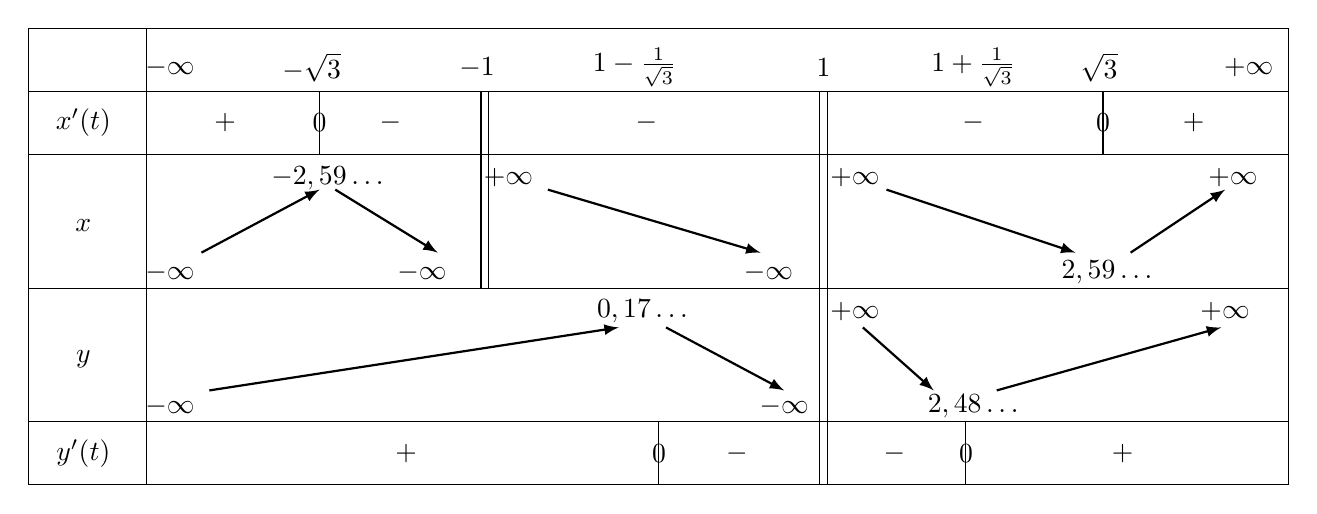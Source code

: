\begin{tikzpicture}


\draw(-8,3.3)--(8,3.3);
\draw(-8,2.5)--(8,2.5);
\draw(-8,-2.5)--(8,-2.5);
\draw(-6.5,-2.5)--(-6.5,3.3);
\draw(-8,-2.5)--(-8,3.3);
\draw(8,-2.5)--(8,3.3);
\draw(-8,1.7)--(8,1.7);
\draw(-8,0)--(8,0);
\draw(-8,-1.7)--(8,-1.7);
\node at (-6.2,2.8) {$-\infty$};
\node at (-4.4,2.8) {$-\sqrt{3}$};
\node at (-2.3,2.8) {$-1$};
\node at (-0.3,2.8){$1-\frac{1}{\sqrt{3}}$};
\node at (2.1,2.8){$1$};
\node at (4,2.8){$1+\frac{1}{\sqrt{3}}$};
\node at (5.6,2.8){$\sqrt{3}$};
\node at (7.5,2.8){$+\infty$};
\draw(2.05,-2.5)--(2.05,2.5);
\draw(2.15,-2.5)--(2.15,2.5);
\draw(-2.25,0)--(-2.25,2.5);
\draw(-2.15,0)--(-2.15,2.5);
\node at (-7.3,2.1){$x'(t)$};
\node at (-7.3,0.8){$x$};
\node at (-7.3,-0.9){$y$};
\node at (-7.3,-2.1){$y'(t)$};
\draw(-4.3,1.7)--(-4.3,2.5);
\draw(5.65,1.7)--(5.65,2.5);
\node at (-5.5,2.1){$+$};
\node at (-3.4,2.1){$-$};
\node at (-0.15,2.1){$-$};
\node at (4,2.1){$-$};
\node at (6.8,2.1){$+$};
\node at (-4.3,2.1){$0$};
\node at (5.65,2.1){$0$};
\node at (-6.2,0.2){$-\infty$};
\node at (-3,0.2){$-\infty$};
\node at (1.4,0.2){$-\infty$};
\node at (-4.2,1.4){$-2,59\ldots$};
\node at (-1.9,1.4){$+\infty$};
\node at (2.5,1.4){$+\infty$};
\node at (7.3,1.4){$+\infty$};
\node at (5.7,0.2){$2,59\ldots$};
\draw[->,>=latex,thick](-5.8,0.45)--(-4.3,1.25);
\draw[->,>=latex,thick](-4.1,1.25)--(-2.8,0.45);
\draw[->,>=latex,thick](-1.4,1.25)--(1.3,0.45);
\draw[->,>=latex,thick](2.9,1.25)--(5.3,0.45);
\draw[->,>=latex,thick](6,0.45)--(7.2,1.25);
\node at (-3.2,-2.1){$+$};
\node at (0.01,-2.1){$0$};
\node at (1,-2.1){$-$};
\node at (3,-2.1){$-$};
\node at (3.91,-2.1){$0$};
\node at (5.9,-2.1){$+$};
\draw(0,-2.5)--(0,-1.7);
\draw(3.9,-2.5)--(3.9,-1.7);
\node at (-6.2,-1.5){$-\infty$};
\node at (1.6,-1.5){$-\infty$};
\node at (2.5,-0.3){$+\infty$};
\node at (7.2,-0.3){$+\infty$};
\node at (-0.2,-0.3){$0,17\ldots$};
\node at (4,-1.5){$2,48\ldots$};
\draw[->,>=latex,thick](-5.7,-1.3)--(-0.5,-0.5);
\draw[->,>=latex,thick](0.1,-0.5)--(1.6,-1.3);
\draw[->,>=latex,thick](2.6,-0.5)--(3.5,-1.3);
\draw[->,>=latex,thick](4.3,-1.3)--(7.15,-0.5);

\end{tikzpicture}
